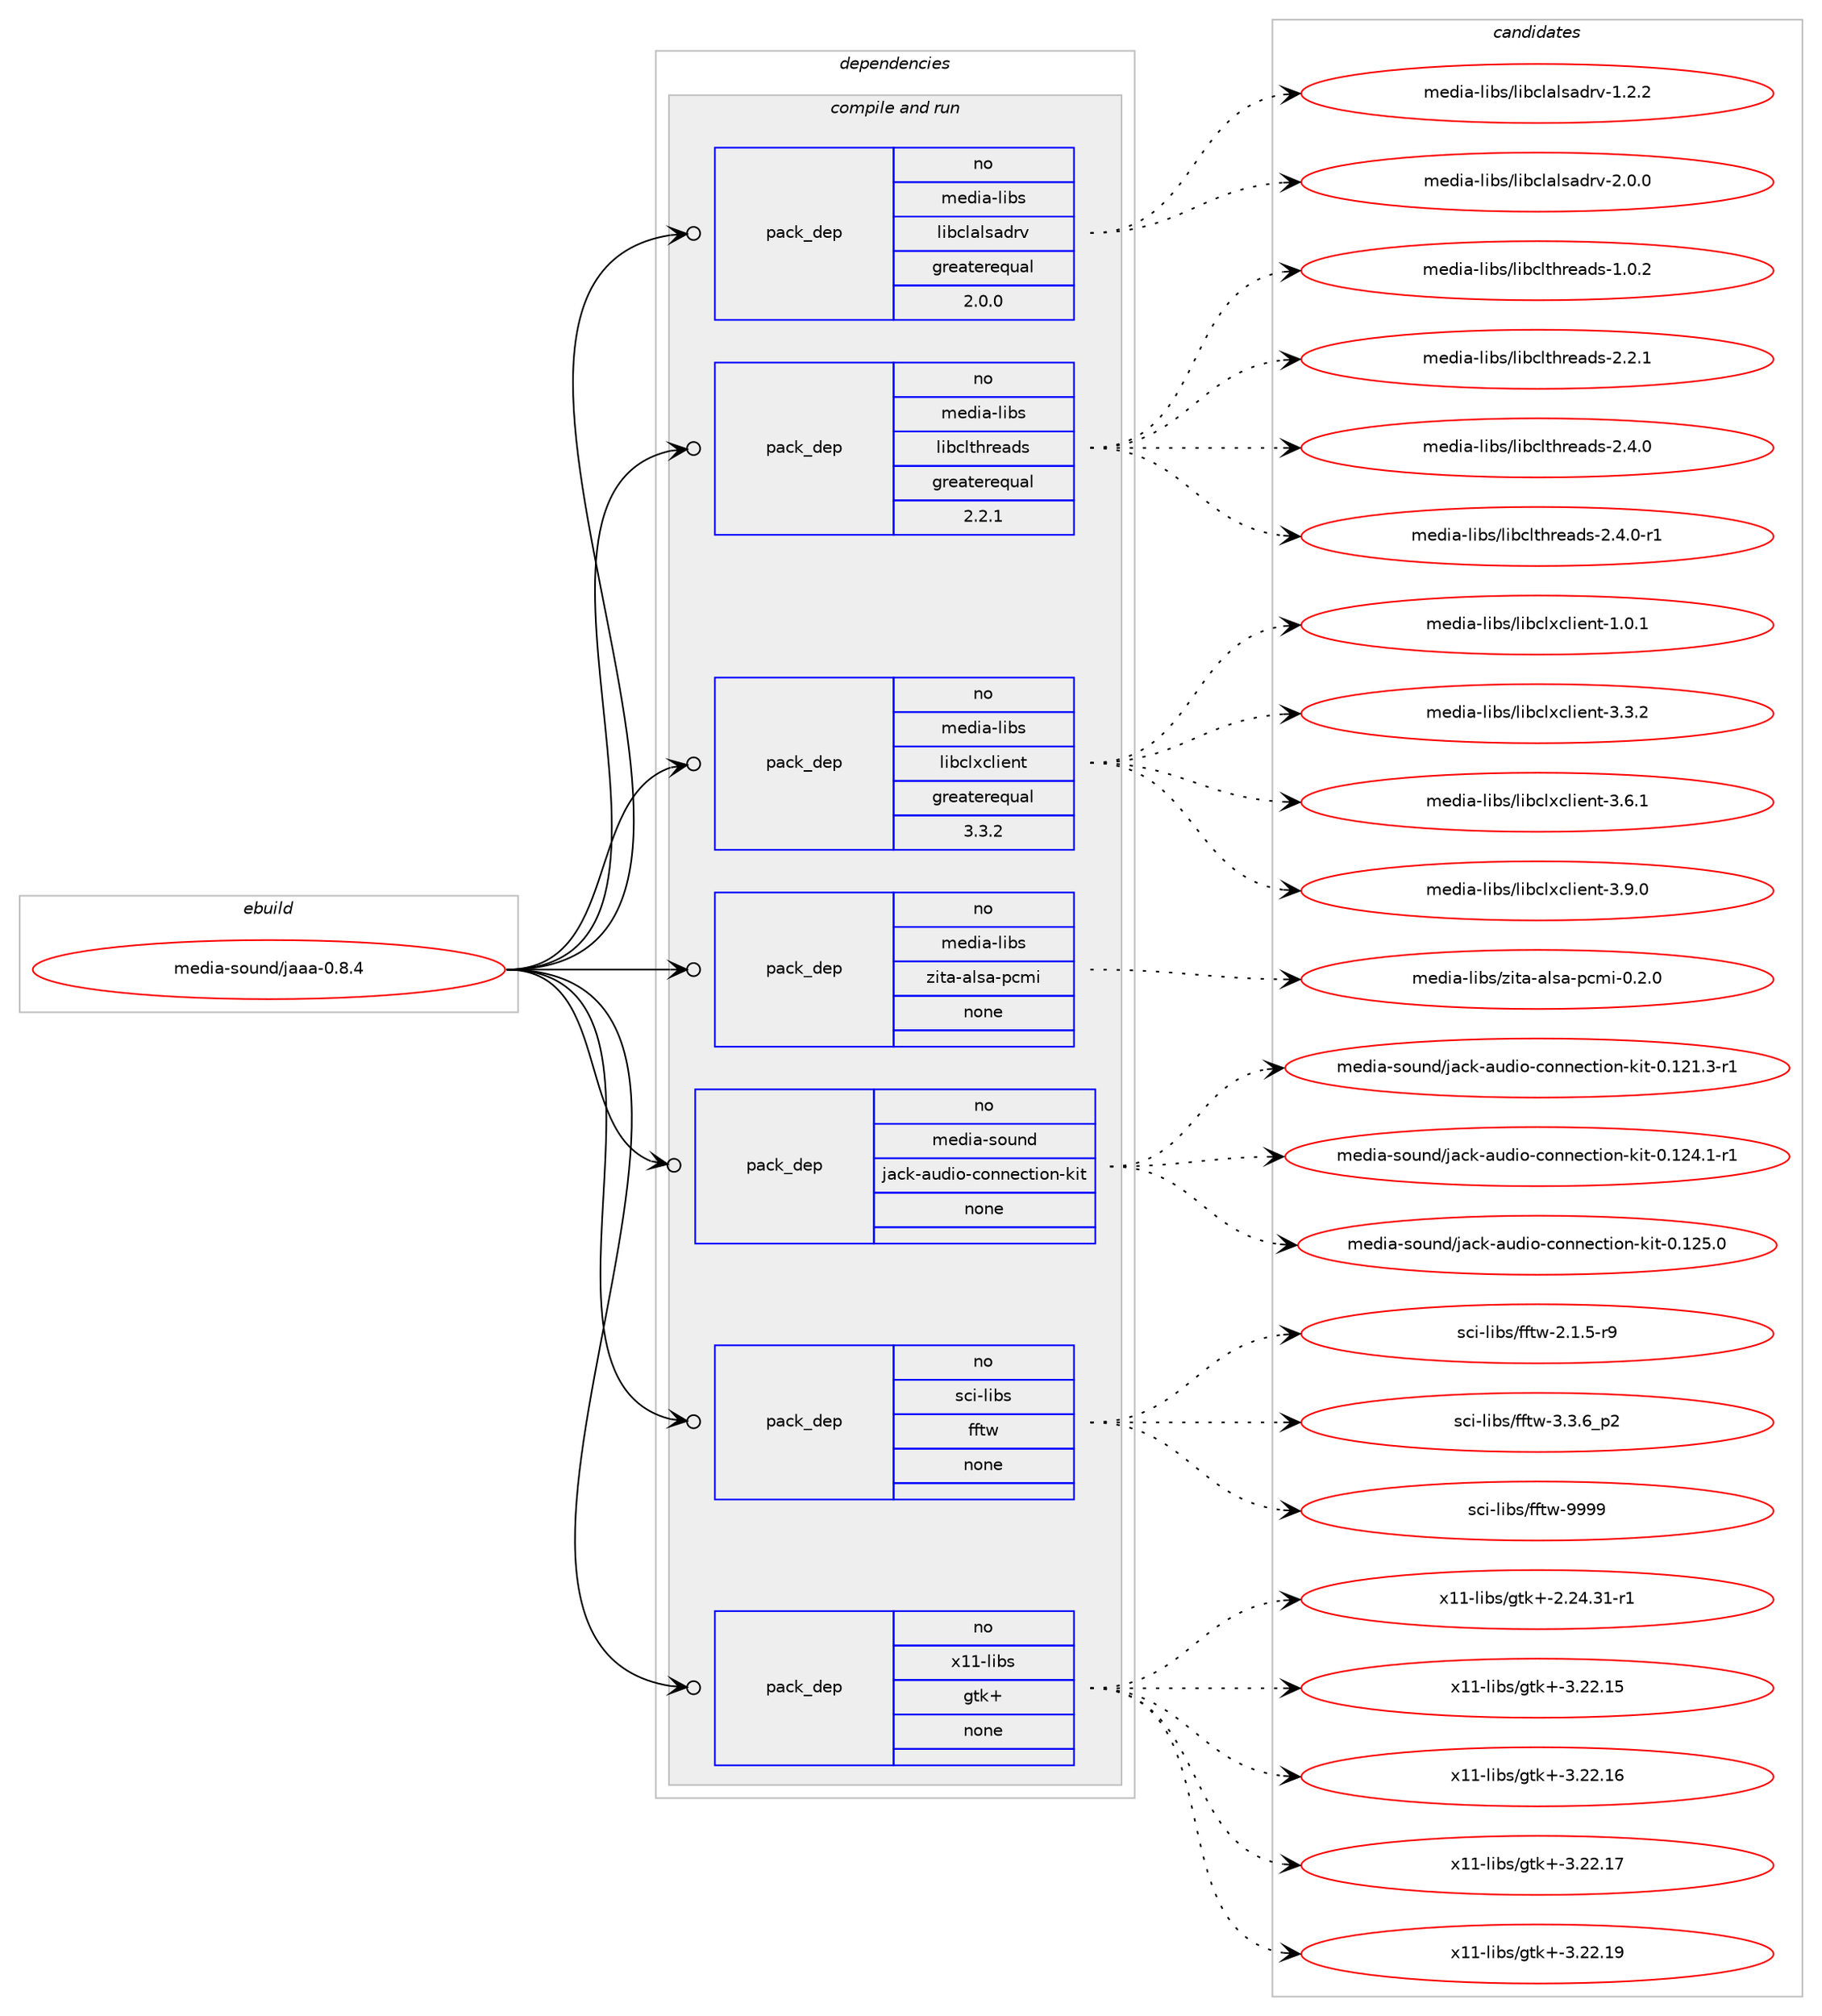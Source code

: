 digraph prolog {

# *************
# Graph options
# *************

newrank=true;
concentrate=true;
compound=true;
graph [rankdir=LR,fontname=Helvetica,fontsize=10,ranksep=1.5];#, ranksep=2.5, nodesep=0.2];
edge  [arrowhead=vee];
node  [fontname=Helvetica,fontsize=10];

# **********
# The ebuild
# **********

subgraph cluster_leftcol {
color=gray;
rank=same;
label=<<i>ebuild</i>>;
id [label="media-sound/jaaa-0.8.4", color=red, width=4, href="../media-sound/jaaa-0.8.4.svg"];
}

# ****************
# The dependencies
# ****************

subgraph cluster_midcol {
color=gray;
label=<<i>dependencies</i>>;
subgraph cluster_compile {
fillcolor="#eeeeee";
style=filled;
label=<<i>compile</i>>;
}
subgraph cluster_compileandrun {
fillcolor="#eeeeee";
style=filled;
label=<<i>compile and run</i>>;
subgraph pack281803 {
dependency381422 [label=<<TABLE BORDER="0" CELLBORDER="1" CELLSPACING="0" CELLPADDING="4" WIDTH="220"><TR><TD ROWSPAN="6" CELLPADDING="30">pack_dep</TD></TR><TR><TD WIDTH="110">no</TD></TR><TR><TD>media-libs</TD></TR><TR><TD>libclalsadrv</TD></TR><TR><TD>greaterequal</TD></TR><TR><TD>2.0.0</TD></TR></TABLE>>, shape=none, color=blue];
}
id:e -> dependency381422:w [weight=20,style="solid",arrowhead="odotvee"];
subgraph pack281804 {
dependency381423 [label=<<TABLE BORDER="0" CELLBORDER="1" CELLSPACING="0" CELLPADDING="4" WIDTH="220"><TR><TD ROWSPAN="6" CELLPADDING="30">pack_dep</TD></TR><TR><TD WIDTH="110">no</TD></TR><TR><TD>media-libs</TD></TR><TR><TD>libclthreads</TD></TR><TR><TD>greaterequal</TD></TR><TR><TD>2.2.1</TD></TR></TABLE>>, shape=none, color=blue];
}
id:e -> dependency381423:w [weight=20,style="solid",arrowhead="odotvee"];
subgraph pack281805 {
dependency381424 [label=<<TABLE BORDER="0" CELLBORDER="1" CELLSPACING="0" CELLPADDING="4" WIDTH="220"><TR><TD ROWSPAN="6" CELLPADDING="30">pack_dep</TD></TR><TR><TD WIDTH="110">no</TD></TR><TR><TD>media-libs</TD></TR><TR><TD>libclxclient</TD></TR><TR><TD>greaterequal</TD></TR><TR><TD>3.3.2</TD></TR></TABLE>>, shape=none, color=blue];
}
id:e -> dependency381424:w [weight=20,style="solid",arrowhead="odotvee"];
subgraph pack281806 {
dependency381425 [label=<<TABLE BORDER="0" CELLBORDER="1" CELLSPACING="0" CELLPADDING="4" WIDTH="220"><TR><TD ROWSPAN="6" CELLPADDING="30">pack_dep</TD></TR><TR><TD WIDTH="110">no</TD></TR><TR><TD>media-libs</TD></TR><TR><TD>zita-alsa-pcmi</TD></TR><TR><TD>none</TD></TR><TR><TD></TD></TR></TABLE>>, shape=none, color=blue];
}
id:e -> dependency381425:w [weight=20,style="solid",arrowhead="odotvee"];
subgraph pack281807 {
dependency381426 [label=<<TABLE BORDER="0" CELLBORDER="1" CELLSPACING="0" CELLPADDING="4" WIDTH="220"><TR><TD ROWSPAN="6" CELLPADDING="30">pack_dep</TD></TR><TR><TD WIDTH="110">no</TD></TR><TR><TD>media-sound</TD></TR><TR><TD>jack-audio-connection-kit</TD></TR><TR><TD>none</TD></TR><TR><TD></TD></TR></TABLE>>, shape=none, color=blue];
}
id:e -> dependency381426:w [weight=20,style="solid",arrowhead="odotvee"];
subgraph pack281808 {
dependency381427 [label=<<TABLE BORDER="0" CELLBORDER="1" CELLSPACING="0" CELLPADDING="4" WIDTH="220"><TR><TD ROWSPAN="6" CELLPADDING="30">pack_dep</TD></TR><TR><TD WIDTH="110">no</TD></TR><TR><TD>sci-libs</TD></TR><TR><TD>fftw</TD></TR><TR><TD>none</TD></TR><TR><TD></TD></TR></TABLE>>, shape=none, color=blue];
}
id:e -> dependency381427:w [weight=20,style="solid",arrowhead="odotvee"];
subgraph pack281809 {
dependency381428 [label=<<TABLE BORDER="0" CELLBORDER="1" CELLSPACING="0" CELLPADDING="4" WIDTH="220"><TR><TD ROWSPAN="6" CELLPADDING="30">pack_dep</TD></TR><TR><TD WIDTH="110">no</TD></TR><TR><TD>x11-libs</TD></TR><TR><TD>gtk+</TD></TR><TR><TD>none</TD></TR><TR><TD></TD></TR></TABLE>>, shape=none, color=blue];
}
id:e -> dependency381428:w [weight=20,style="solid",arrowhead="odotvee"];
}
subgraph cluster_run {
fillcolor="#eeeeee";
style=filled;
label=<<i>run</i>>;
}
}

# **************
# The candidates
# **************

subgraph cluster_choices {
rank=same;
color=gray;
label=<<i>candidates</i>>;

subgraph choice281803 {
color=black;
nodesep=1;
choice1091011001059745108105981154710810598991089710811597100114118454946504650 [label="media-libs/libclalsadrv-1.2.2", color=red, width=4,href="../media-libs/libclalsadrv-1.2.2.svg"];
choice1091011001059745108105981154710810598991089710811597100114118455046484648 [label="media-libs/libclalsadrv-2.0.0", color=red, width=4,href="../media-libs/libclalsadrv-2.0.0.svg"];
dependency381422:e -> choice1091011001059745108105981154710810598991089710811597100114118454946504650:w [style=dotted,weight="100"];
dependency381422:e -> choice1091011001059745108105981154710810598991089710811597100114118455046484648:w [style=dotted,weight="100"];
}
subgraph choice281804 {
color=black;
nodesep=1;
choice10910110010597451081059811547108105989910811610411410197100115454946484650 [label="media-libs/libclthreads-1.0.2", color=red, width=4,href="../media-libs/libclthreads-1.0.2.svg"];
choice10910110010597451081059811547108105989910811610411410197100115455046504649 [label="media-libs/libclthreads-2.2.1", color=red, width=4,href="../media-libs/libclthreads-2.2.1.svg"];
choice10910110010597451081059811547108105989910811610411410197100115455046524648 [label="media-libs/libclthreads-2.4.0", color=red, width=4,href="../media-libs/libclthreads-2.4.0.svg"];
choice109101100105974510810598115471081059899108116104114101971001154550465246484511449 [label="media-libs/libclthreads-2.4.0-r1", color=red, width=4,href="../media-libs/libclthreads-2.4.0-r1.svg"];
dependency381423:e -> choice10910110010597451081059811547108105989910811610411410197100115454946484650:w [style=dotted,weight="100"];
dependency381423:e -> choice10910110010597451081059811547108105989910811610411410197100115455046504649:w [style=dotted,weight="100"];
dependency381423:e -> choice10910110010597451081059811547108105989910811610411410197100115455046524648:w [style=dotted,weight="100"];
dependency381423:e -> choice109101100105974510810598115471081059899108116104114101971001154550465246484511449:w [style=dotted,weight="100"];
}
subgraph choice281805 {
color=black;
nodesep=1;
choice10910110010597451081059811547108105989910812099108105101110116454946484649 [label="media-libs/libclxclient-1.0.1", color=red, width=4,href="../media-libs/libclxclient-1.0.1.svg"];
choice10910110010597451081059811547108105989910812099108105101110116455146514650 [label="media-libs/libclxclient-3.3.2", color=red, width=4,href="../media-libs/libclxclient-3.3.2.svg"];
choice10910110010597451081059811547108105989910812099108105101110116455146544649 [label="media-libs/libclxclient-3.6.1", color=red, width=4,href="../media-libs/libclxclient-3.6.1.svg"];
choice10910110010597451081059811547108105989910812099108105101110116455146574648 [label="media-libs/libclxclient-3.9.0", color=red, width=4,href="../media-libs/libclxclient-3.9.0.svg"];
dependency381424:e -> choice10910110010597451081059811547108105989910812099108105101110116454946484649:w [style=dotted,weight="100"];
dependency381424:e -> choice10910110010597451081059811547108105989910812099108105101110116455146514650:w [style=dotted,weight="100"];
dependency381424:e -> choice10910110010597451081059811547108105989910812099108105101110116455146544649:w [style=dotted,weight="100"];
dependency381424:e -> choice10910110010597451081059811547108105989910812099108105101110116455146574648:w [style=dotted,weight="100"];
}
subgraph choice281806 {
color=black;
nodesep=1;
choice10910110010597451081059811547122105116974597108115974511299109105454846504648 [label="media-libs/zita-alsa-pcmi-0.2.0", color=red, width=4,href="../media-libs/zita-alsa-pcmi-0.2.0.svg"];
dependency381425:e -> choice10910110010597451081059811547122105116974597108115974511299109105454846504648:w [style=dotted,weight="100"];
}
subgraph choice281807 {
color=black;
nodesep=1;
choice109101100105974511511111711010047106979910745971171001051114599111110110101991161051111104510710511645484649504946514511449 [label="media-sound/jack-audio-connection-kit-0.121.3-r1", color=red, width=4,href="../media-sound/jack-audio-connection-kit-0.121.3-r1.svg"];
choice109101100105974511511111711010047106979910745971171001051114599111110110101991161051111104510710511645484649505246494511449 [label="media-sound/jack-audio-connection-kit-0.124.1-r1", color=red, width=4,href="../media-sound/jack-audio-connection-kit-0.124.1-r1.svg"];
choice10910110010597451151111171101004710697991074597117100105111459911111011010199116105111110451071051164548464950534648 [label="media-sound/jack-audio-connection-kit-0.125.0", color=red, width=4,href="../media-sound/jack-audio-connection-kit-0.125.0.svg"];
dependency381426:e -> choice109101100105974511511111711010047106979910745971171001051114599111110110101991161051111104510710511645484649504946514511449:w [style=dotted,weight="100"];
dependency381426:e -> choice109101100105974511511111711010047106979910745971171001051114599111110110101991161051111104510710511645484649505246494511449:w [style=dotted,weight="100"];
dependency381426:e -> choice10910110010597451151111171101004710697991074597117100105111459911111011010199116105111110451071051164548464950534648:w [style=dotted,weight="100"];
}
subgraph choice281808 {
color=black;
nodesep=1;
choice115991054510810598115471021021161194550464946534511457 [label="sci-libs/fftw-2.1.5-r9", color=red, width=4,href="../sci-libs/fftw-2.1.5-r9.svg"];
choice115991054510810598115471021021161194551465146549511250 [label="sci-libs/fftw-3.3.6_p2", color=red, width=4,href="../sci-libs/fftw-3.3.6_p2.svg"];
choice115991054510810598115471021021161194557575757 [label="sci-libs/fftw-9999", color=red, width=4,href="../sci-libs/fftw-9999.svg"];
dependency381427:e -> choice115991054510810598115471021021161194550464946534511457:w [style=dotted,weight="100"];
dependency381427:e -> choice115991054510810598115471021021161194551465146549511250:w [style=dotted,weight="100"];
dependency381427:e -> choice115991054510810598115471021021161194557575757:w [style=dotted,weight="100"];
}
subgraph choice281809 {
color=black;
nodesep=1;
choice12049494510810598115471031161074345504650524651494511449 [label="x11-libs/gtk+-2.24.31-r1", color=red, width=4,href="../x11-libs/gtk+-2.24.31-r1.svg"];
choice1204949451081059811547103116107434551465050464953 [label="x11-libs/gtk+-3.22.15", color=red, width=4,href="../x11-libs/gtk+-3.22.15.svg"];
choice1204949451081059811547103116107434551465050464954 [label="x11-libs/gtk+-3.22.16", color=red, width=4,href="../x11-libs/gtk+-3.22.16.svg"];
choice1204949451081059811547103116107434551465050464955 [label="x11-libs/gtk+-3.22.17", color=red, width=4,href="../x11-libs/gtk+-3.22.17.svg"];
choice1204949451081059811547103116107434551465050464957 [label="x11-libs/gtk+-3.22.19", color=red, width=4,href="../x11-libs/gtk+-3.22.19.svg"];
dependency381428:e -> choice12049494510810598115471031161074345504650524651494511449:w [style=dotted,weight="100"];
dependency381428:e -> choice1204949451081059811547103116107434551465050464953:w [style=dotted,weight="100"];
dependency381428:e -> choice1204949451081059811547103116107434551465050464954:w [style=dotted,weight="100"];
dependency381428:e -> choice1204949451081059811547103116107434551465050464955:w [style=dotted,weight="100"];
dependency381428:e -> choice1204949451081059811547103116107434551465050464957:w [style=dotted,weight="100"];
}
}

}
